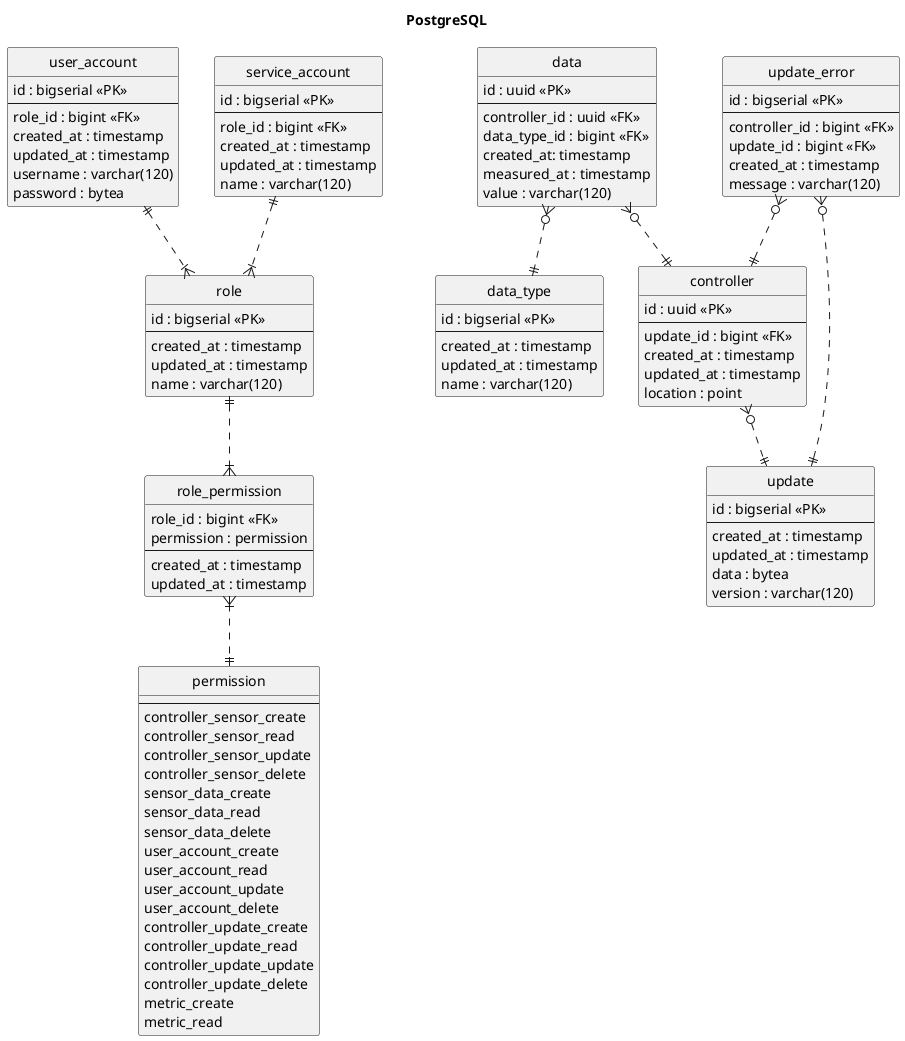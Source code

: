 @startuml PostgreSQL
title PostgreSQL
hide circle

entity user_account {
    id : bigserial <<PK>>
    --
    role_id : bigint <<FK>>
    created_at : timestamp
    updated_at : timestamp
    username : varchar(120)
    password : bytea
}

entity service_account {
    id : bigserial <<PK>>
    --
    role_id : bigint <<FK>>
    created_at : timestamp
    updated_at : timestamp
    name : varchar(120)
}

entity role {
    id : bigserial <<PK>>
    --
    created_at : timestamp
    updated_at : timestamp
    name : varchar(120)
}

entity role_permission {
    role_id : bigint <<FK>>
    permission : permission
    --
    created_at : timestamp
    updated_at : timestamp
}

enum permission {
    --
    controller_sensor_create
    controller_sensor_read
    controller_sensor_update
    controller_sensor_delete
    sensor_data_create
    sensor_data_read
    sensor_data_delete
    user_account_create
    user_account_read
    user_account_update
    user_account_delete
    controller_update_create
    controller_update_read
    controller_update_update
    controller_update_delete
    metric_create
    metric_read
}

entity data {
    id : uuid <<PK>>
    --
    controller_id : uuid <<FK>>
    data_type_id : bigint <<FK>>
    created_at: timestamp
    measured_at : timestamp
    value : varchar(120)
}

entity data_type {
    id : bigserial <<PK>>
    --
    created_at : timestamp
    updated_at : timestamp
    name : varchar(120)
}

entity controller {
    id : uuid <<PK>>
    --
    update_id : bigint <<FK>>
    created_at : timestamp
    updated_at : timestamp
    location : point
}

entity update {
    id : bigserial <<PK>>
    --
    created_at : timestamp
    updated_at : timestamp
    data : bytea
    version : varchar(120)
}

entity update_error {
    id : bigserial <<PK>>
    --
    controller_id : bigint <<FK>>
    update_id : bigint <<FK>>
    created_at : timestamp
    message : varchar(120)
}

user_account ||..|{ role
service_account ||..|{ role
role ||..|{ role_permission
role_permission }|..|| permission
data }o..|| data_type
data }o..|| controller
controller }o..|| update
update_error }o..|| controller
update_error }o..|| update

@enduml
